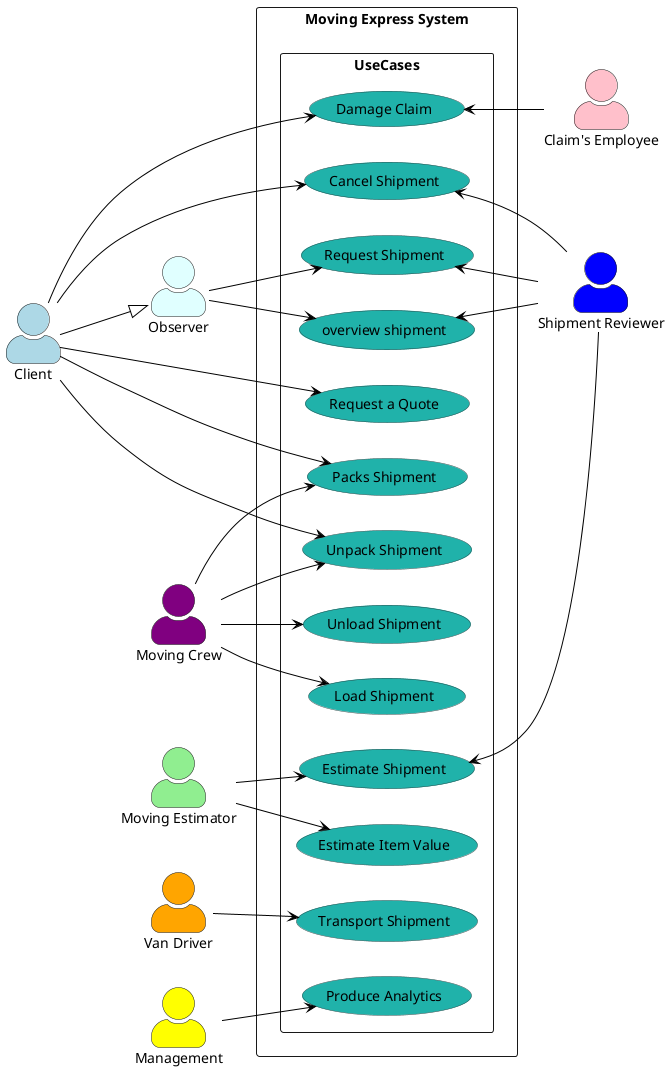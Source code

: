 @startuml

left to right direction
skinparam actorStyle awesome
skinparam usecase {
    BackgroundColor DarkSeaGreen
    BorderColor DarkSlateGray
    ArrowColor Black
    ActorBorderColor black
    ActorFontName Courier
    ActorBackgroundColor<< Human >> Gold
}

actor Client as "Client" #LightBlue
actor "Moving Estimator" as MovingEstimator #LightGreen
actor "Van Driver" as VanDriver #Orange
actor "Moving Crew" as MovingCrew #Purple
actor Management as "Management" #Yellow
actor "Claim's Employee" as ClaimsEmployee #Pink
actor "Shipment Reviewer" as ShipmentReviewer #Blue
actor  "Observer" as Observer #LightCyan

rectangle "Moving Express System" {
    rectangle UseCases {
      usecase "Request a Quote" as UC1 #LightSeaGreen
      usecase "Request Shipment" as UC2 #LightSeaGreen
      usecase "Cancel Shipment" as UC3 #LightSeaGreen
      usecase "Damage Claim" as UC4 #LightSeaGreen
      usecase "Estimate Shipment" as UC5 #LightSeaGreen
      usecase "Estimate Item Value" as UC6 #LightSeaGreen
      usecase "overview shipment" as UC7 #LightSeaGreen
      usecase "Transport Shipment" as UC8 #LightSeaGreen
      usecase "Packs Shipment" as UC9 #LightSeaGreen
      usecase "Load Shipment" as UC10 #LightSeaGreen
      usecase "Unload Shipment" as UC11 #LightSeaGreen
      usecase "Unpack Shipment" as UC12 #LightSeaGreen
      usecase "Produce Analytics" as UC13 #LightSeaGreen
    }
}

Client --|> Observer

Client --> UC1
Client --> UC3
Client --> UC4
Client --> UC9
Client --> UC12

Observer --> UC2
Observer --> UC7

MovingEstimator --> UC5
MovingEstimator --> UC6

VanDriver --> UC8

MovingCrew --> UC9
MovingCrew --> UC10
MovingCrew --> UC11
MovingCrew --> UC12

Management --> UC13

UC4 <-- ClaimsEmployee
UC2 <-- ShipmentReviewer
UC3 <-- ShipmentReviewer
UC5 <-- ShipmentReviewer
UC7 <-- ShipmentReviewer

@enduml

